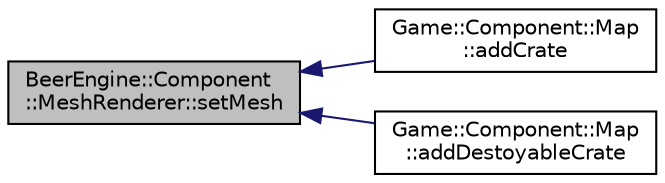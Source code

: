 digraph "BeerEngine::Component::MeshRenderer::setMesh"
{
  edge [fontname="Helvetica",fontsize="10",labelfontname="Helvetica",labelfontsize="10"];
  node [fontname="Helvetica",fontsize="10",shape=record];
  rankdir="LR";
  Node19 [label="BeerEngine::Component\l::MeshRenderer::setMesh",height=0.2,width=0.4,color="black", fillcolor="grey75", style="filled", fontcolor="black"];
  Node19 -> Node20 [dir="back",color="midnightblue",fontsize="10",style="solid",fontname="Helvetica"];
  Node20 [label="Game::Component::Map\l::addCrate",height=0.2,width=0.4,color="black", fillcolor="white", style="filled",URL="$class_game_1_1_component_1_1_map.html#a860f2c45a23d20303aa5e04261ac462d"];
  Node19 -> Node21 [dir="back",color="midnightblue",fontsize="10",style="solid",fontname="Helvetica"];
  Node21 [label="Game::Component::Map\l::addDestoyableCrate",height=0.2,width=0.4,color="black", fillcolor="white", style="filled",URL="$class_game_1_1_component_1_1_map.html#ab7d5bd531fc73fa3c4697e6d7fd909f2"];
}
